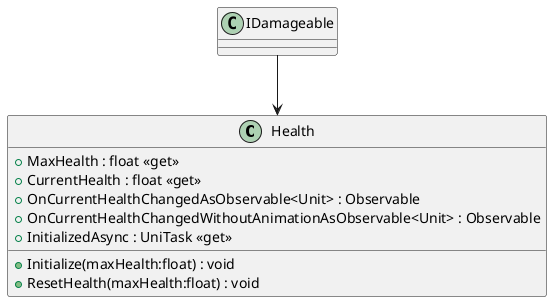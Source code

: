 @startuml
class Health {
    + MaxHealth : float <<get>>
    + CurrentHealth : float <<get>>
    + OnCurrentHealthChangedAsObservable<Unit> : Observable
    + OnCurrentHealthChangedWithoutAnimationAsObservable<Unit> : Observable
    + InitializedAsync : UniTask <<get>>
    + Initialize(maxHealth:float) : void
    + ResetHealth(maxHealth:float) : void
}
IDamageable --> Health
@enduml
